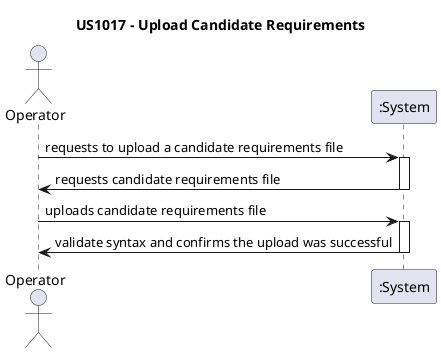 @startuml
title US1017 - Upload Candidate Requirements

actor "Operator" as O
participant ":System" as S

O -> S : requests to upload a candidate requirements file
activate S

S -> O : requests candidate requirements file
deactivate S

O -> S : uploads candidate requirements file
activate S

S -> O : validate syntax and confirms the upload was successful


deactivate S

@enduml
